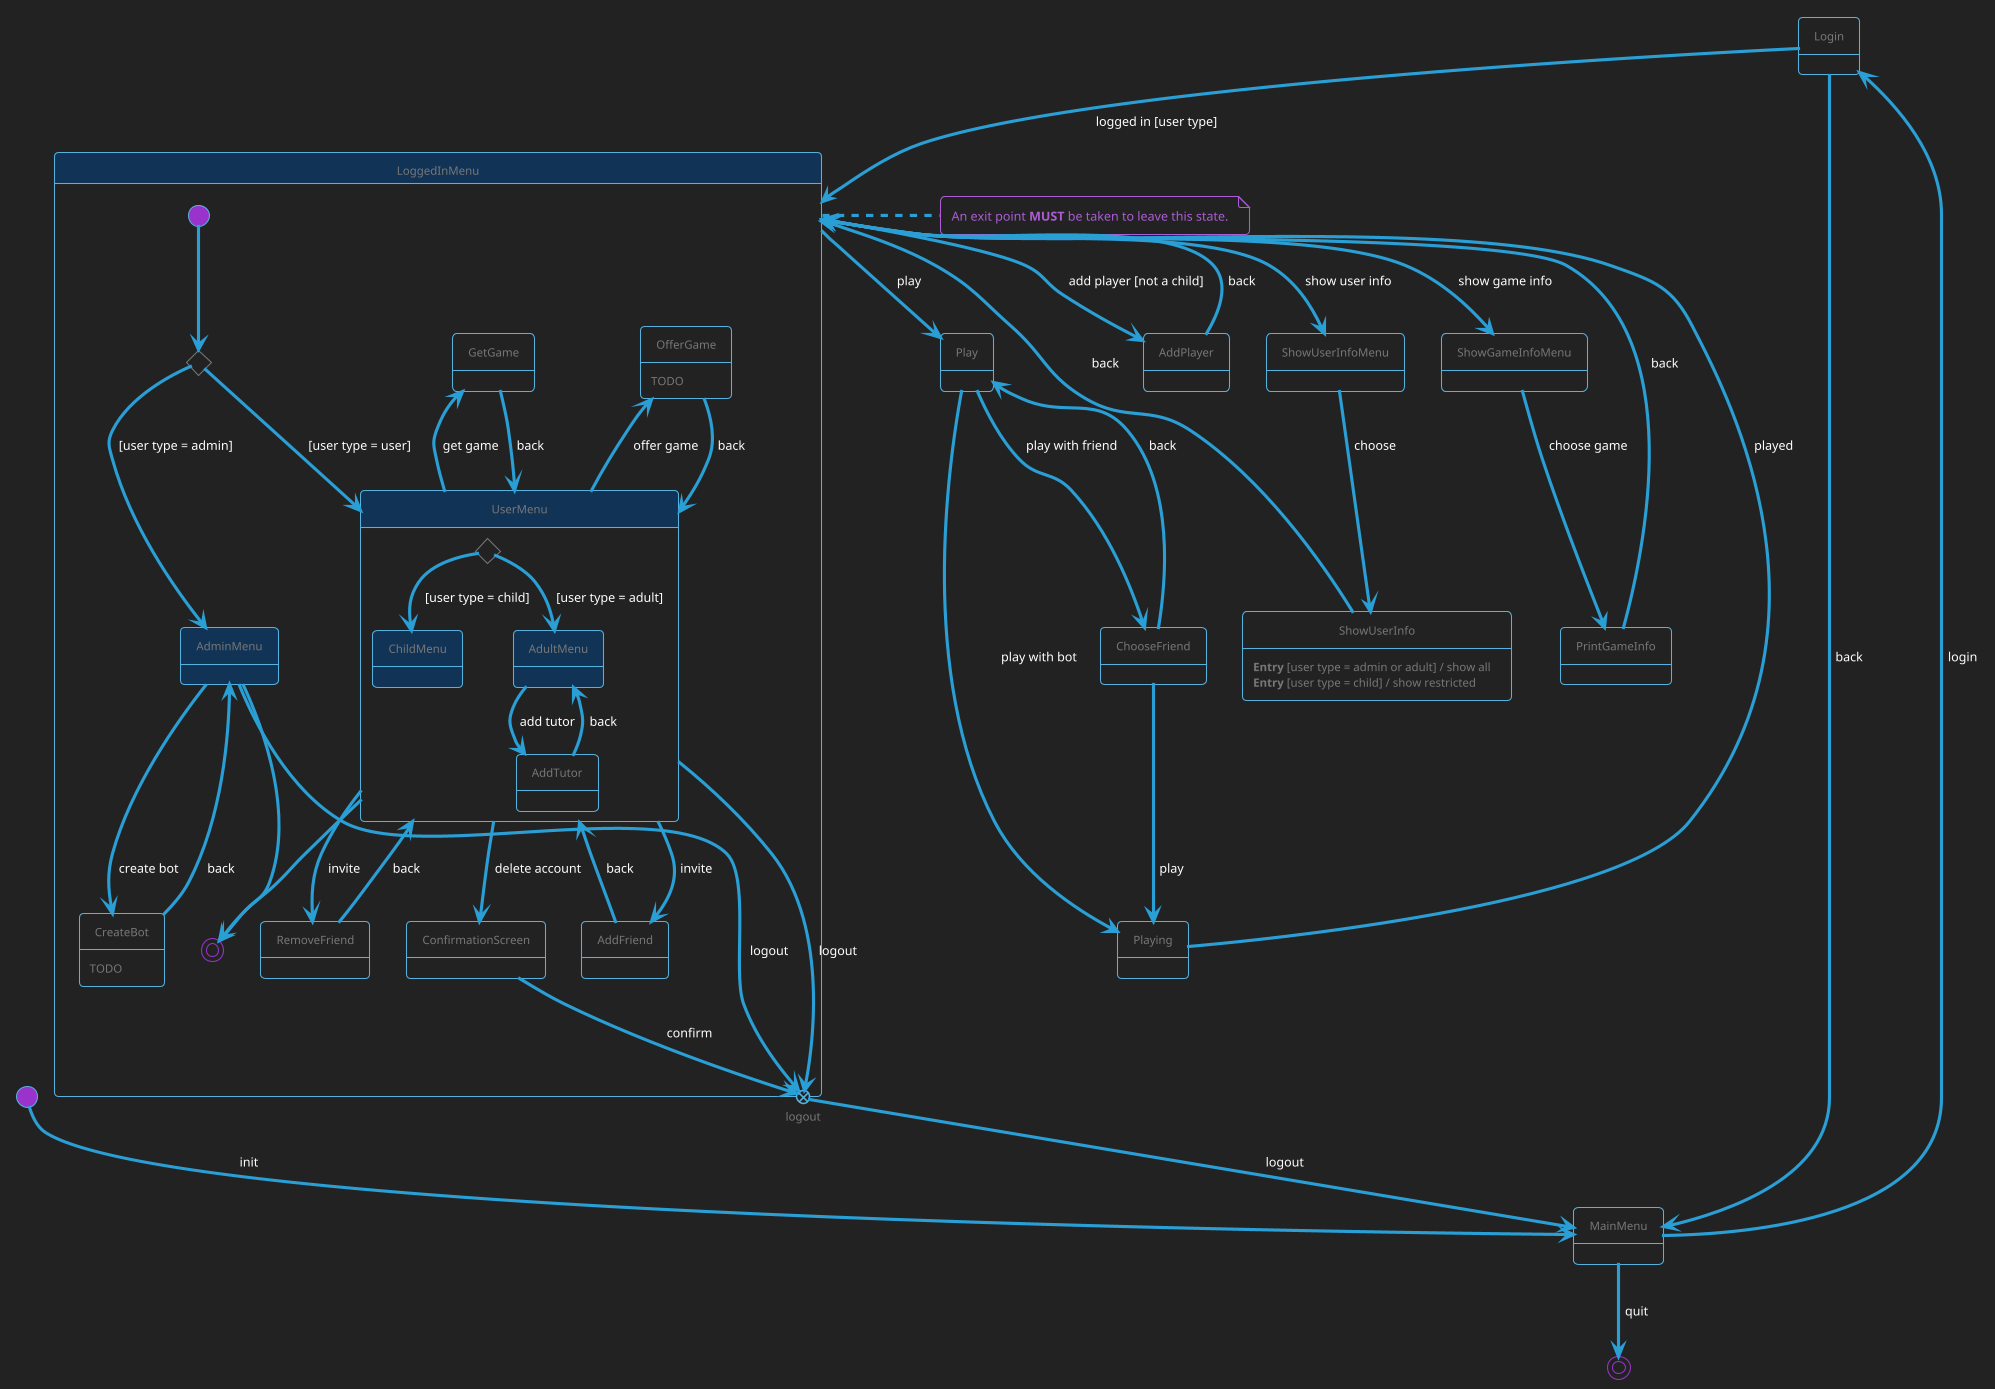 @startuml menu_state_machine
'MIT License
'
'Copyright (c) 2023 Picorims alias Charly Schmidt
'
'Permission is hereby granted, free of charge, to any person obtaining a copy
'of this software and associated documentation files (the "Software"), to deal
'in the Software without restriction, including without limitation the rights
'to use, copy, modify, merge, publish, distribute, sublicense, and/or sell
'copies of the Software, and to permit persons to whom the Software is
'furnished to do so, subject to the following conditions:
'
'The above copyright notice and this permission notice shall be included in all
'copies or substantial portions of the Software.
'
'THE SOFTWARE IS PROVIDED "AS IS", WITHOUT WARRANTY OF ANY KIND, EXPRESS OR
'IMPLIED, INCLUDING BUT NOT LIMITED TO THE WARRANTIES OF MERCHANTABILITY,
'FITNESS FOR A PARTICULAR PURPOSE AND NONINFRINGEMENT. IN NO EVENT SHALL THE
'AUTHORS OR COPYRIGHT HOLDERS BE LIABLE FOR ANY CLAIM, DAMAGES OR OTHER
'LIABILITY, WHETHER IN AN ACTION OF CONTRACT, TORT OR OTHERWISE, ARISING FROM,
'OUT OF OR IN CONNECTION WITH THE SOFTWARE OR THE USE OR OTHER DEALINGS IN THE
'SOFTWARE.

!theme cyborg-outline
skinparam BackgroundColor #222222

state ShowUserInfoMenu
state ShowGameInfoMenu
state AddPlayer

[*] --> MainMenu: init

MainMenu --> Login: login
MainMenu --> [*]: quit

Login --> LoggedInMenu: logged in [user type]
Login --> MainMenu: back

state LoggedInMenu #113355 {
    state logout <<exitPoint>>

    state loginChoice <<choice>>
    [*] --> loginChoice
    loginChoice --> UserMenu: [user type = user]
    loginChoice --> AdminMenu: [user type = admin]

    state AdminMenu #113355
    AdminMenu --> logout: logout
    AdminMenu --> CreateBot: create bot
    AdminMenu --> [*]

    CreateBot --> AdminMenu: back
    CreateBot: TODO

    state UserMenu #113355 {
        state userChoice <<choice>>
        userChoice --> ChildMenu: [user type = child]
        userChoice --> AdultMenu: [user type = adult]

        state ChildMenu #113355

        state AdultMenu #113355
        AdultMenu --> AddTutor: add tutor

        AddTutor --> AdultMenu: back
    }
    UserMenu --> AddFriend: invite
    UserMenu --> RemoveFriend: invite
    UserMenu -up-> GetGame: get game
    UserMenu -up-> OfferGame: offer game
    UserMenu --> logout: logout
    UserMenu --> ConfirmationScreen: delete account
    UserMenu --> [*]

    ConfirmationScreen --> logout: confirm

    GetGame --> UserMenu: back
    
    OfferGame --> UserMenu: back
    OfferGame: TODO

    AddFriend --> UserMenu: back

    RemoveFriend --> UserMenu: back
}
logout --> MainMenu: logout
LoggedInMenu --> ShowUserInfoMenu: show user info
LoggedInMenu --> ShowGameInfoMenu: show game info
LoggedInMenu --> AddPlayer: add player [not a child]
LoggedInMenu --> Play: play

note right of LoggedInMenu
    An exit point <b>MUST</b> be taken to leave this state.
end note

ShowUserInfoMenu --> ShowUserInfo: choose

ShowUserInfo: <b>Entry</b> [user type = admin or adult] / show all
ShowUserInfo: <b>Entry</b> [user type = child] / show restricted
ShowUserInfo --> LoggedInMenu: back

ShowGameInfoMenu --> PrintGameInfo: choose game

PrintGameInfo --> LoggedInMenu: back

AddPlayer --> LoggedInMenu: back

Play --> ChooseFriend: play with friend
Play --> Playing: play with bot

ChooseFriend --> Playing: play
ChooseFriend --> Play: back

Playing --> LoggedInMenu: played

@enduml